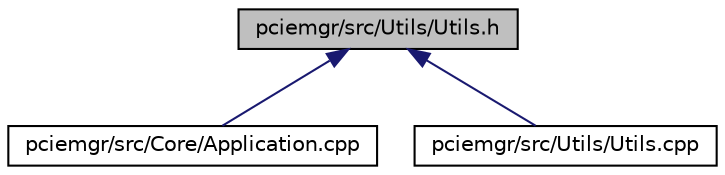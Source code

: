 digraph "pciemgr/src/Utils/Utils.h"
{
 // LATEX_PDF_SIZE
  edge [fontname="Helvetica",fontsize="10",labelfontname="Helvetica",labelfontsize="10"];
  node [fontname="Helvetica",fontsize="10",shape=record];
  Node1 [label="pciemgr/src/Utils/Utils.h",height=0.2,width=0.4,color="black", fillcolor="grey75", style="filled", fontcolor="black",tooltip=" "];
  Node1 -> Node2 [dir="back",color="midnightblue",fontsize="10",style="solid",fontname="Helvetica"];
  Node2 [label="pciemgr/src/Core/Application.cpp",height=0.2,width=0.4,color="black", fillcolor="white", style="filled",URL="$_application_8cpp.html",tooltip=" "];
  Node1 -> Node3 [dir="back",color="midnightblue",fontsize="10",style="solid",fontname="Helvetica"];
  Node3 [label="pciemgr/src/Utils/Utils.cpp",height=0.2,width=0.4,color="black", fillcolor="white", style="filled",URL="$_utils_8cpp.html",tooltip=" "];
}

